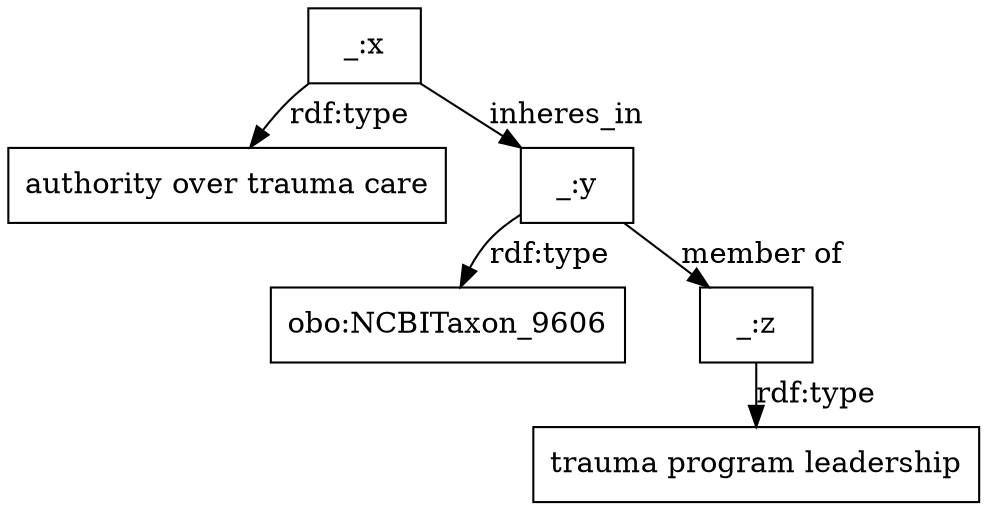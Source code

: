 digraph g { node [shape=rectangle];
graph [splines=true, nodesep=.5, ranksep=0, overlap=false];
"_:x" -> "authority over trauma care" [label="rdf:type"]
"_:x" -> "_:y" [label="inheres_in"]
"_:y" -> "obo:NCBITaxon_9606" [label="rdf:type"]
"_:y" -> "_:z" [label="member of"]
"_:z" -> "trauma program leadership" [label="rdf:type"]
}